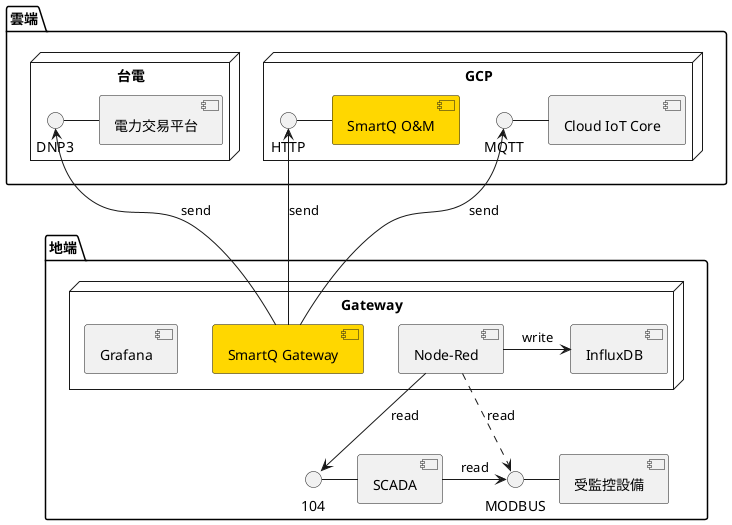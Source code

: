 @startuml
skinparam sequenceMessageAlign center
skinparam backgroundColor transparent

package "雲端" {
  node "台電" {
  DNP3 - [電力交易平台]
  }

  node "GCP" {
  component [SmartQ O&M] #Gold
  HTTP - [SmartQ O&M]
  MQTT - [Cloud IoT Core]
  }
}

package "地端" {
  node "Gateway" {
    [Node-Red]
    component [SmartQ Gateway] #Gold
    [InfluxDB]
    [Grafana]
  }
  104 - [SCADA]
  MODBUS - [受監控設備]
}

[SmartQ Gateway] -up-> HTTP : send
[SmartQ Gateway] -up-> DNP3 : send
[SmartQ Gateway] -up-> MQTT : send
[SCADA] -right-> MODBUS : read
[Node-Red] -down-> 104 : read
[Node-Red] .down.> MODBUS : read
[Node-Red] -right-> [InfluxDB] : write

@enduml
